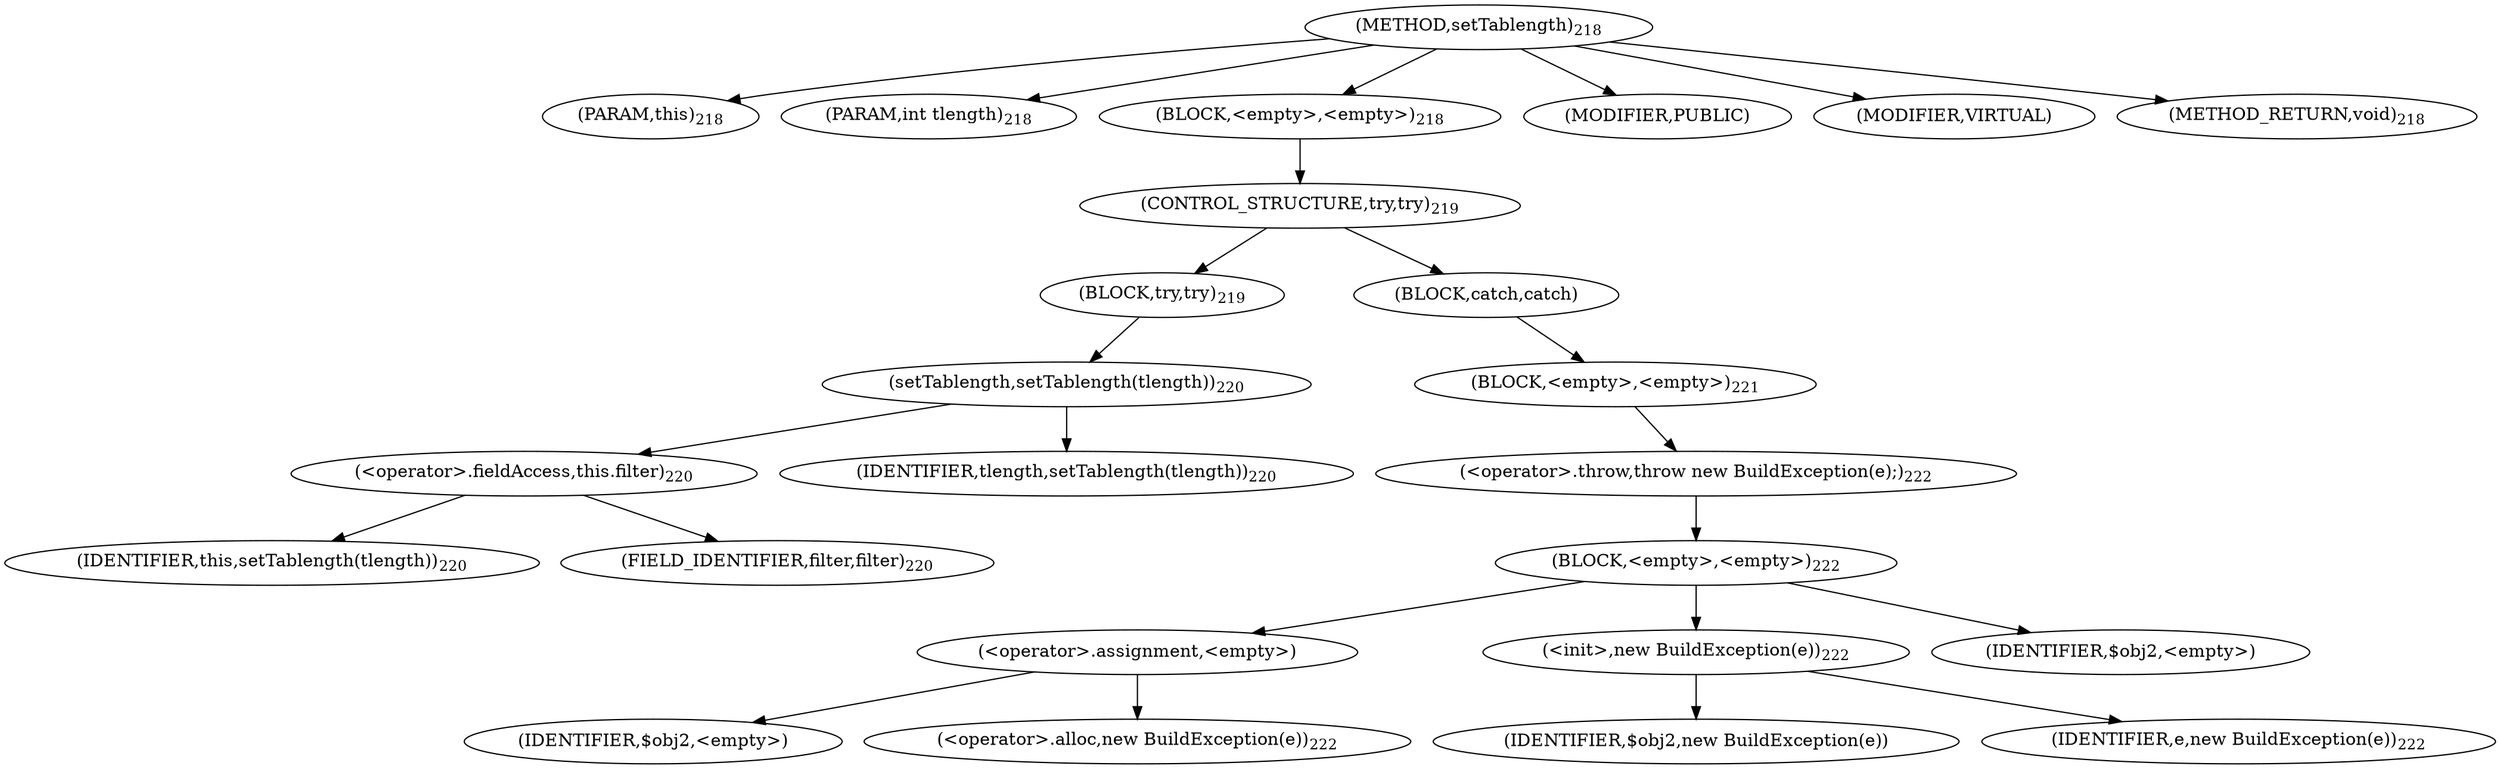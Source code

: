 digraph "setTablength" {  
"300" [label = <(METHOD,setTablength)<SUB>218</SUB>> ]
"301" [label = <(PARAM,this)<SUB>218</SUB>> ]
"302" [label = <(PARAM,int tlength)<SUB>218</SUB>> ]
"303" [label = <(BLOCK,&lt;empty&gt;,&lt;empty&gt;)<SUB>218</SUB>> ]
"304" [label = <(CONTROL_STRUCTURE,try,try)<SUB>219</SUB>> ]
"305" [label = <(BLOCK,try,try)<SUB>219</SUB>> ]
"306" [label = <(setTablength,setTablength(tlength))<SUB>220</SUB>> ]
"307" [label = <(&lt;operator&gt;.fieldAccess,this.filter)<SUB>220</SUB>> ]
"308" [label = <(IDENTIFIER,this,setTablength(tlength))<SUB>220</SUB>> ]
"309" [label = <(FIELD_IDENTIFIER,filter,filter)<SUB>220</SUB>> ]
"310" [label = <(IDENTIFIER,tlength,setTablength(tlength))<SUB>220</SUB>> ]
"311" [label = <(BLOCK,catch,catch)> ]
"312" [label = <(BLOCK,&lt;empty&gt;,&lt;empty&gt;)<SUB>221</SUB>> ]
"313" [label = <(&lt;operator&gt;.throw,throw new BuildException(e);)<SUB>222</SUB>> ]
"314" [label = <(BLOCK,&lt;empty&gt;,&lt;empty&gt;)<SUB>222</SUB>> ]
"315" [label = <(&lt;operator&gt;.assignment,&lt;empty&gt;)> ]
"316" [label = <(IDENTIFIER,$obj2,&lt;empty&gt;)> ]
"317" [label = <(&lt;operator&gt;.alloc,new BuildException(e))<SUB>222</SUB>> ]
"318" [label = <(&lt;init&gt;,new BuildException(e))<SUB>222</SUB>> ]
"319" [label = <(IDENTIFIER,$obj2,new BuildException(e))> ]
"320" [label = <(IDENTIFIER,e,new BuildException(e))<SUB>222</SUB>> ]
"321" [label = <(IDENTIFIER,$obj2,&lt;empty&gt;)> ]
"322" [label = <(MODIFIER,PUBLIC)> ]
"323" [label = <(MODIFIER,VIRTUAL)> ]
"324" [label = <(METHOD_RETURN,void)<SUB>218</SUB>> ]
  "300" -> "301" 
  "300" -> "302" 
  "300" -> "303" 
  "300" -> "322" 
  "300" -> "323" 
  "300" -> "324" 
  "303" -> "304" 
  "304" -> "305" 
  "304" -> "311" 
  "305" -> "306" 
  "306" -> "307" 
  "306" -> "310" 
  "307" -> "308" 
  "307" -> "309" 
  "311" -> "312" 
  "312" -> "313" 
  "313" -> "314" 
  "314" -> "315" 
  "314" -> "318" 
  "314" -> "321" 
  "315" -> "316" 
  "315" -> "317" 
  "318" -> "319" 
  "318" -> "320" 
}
